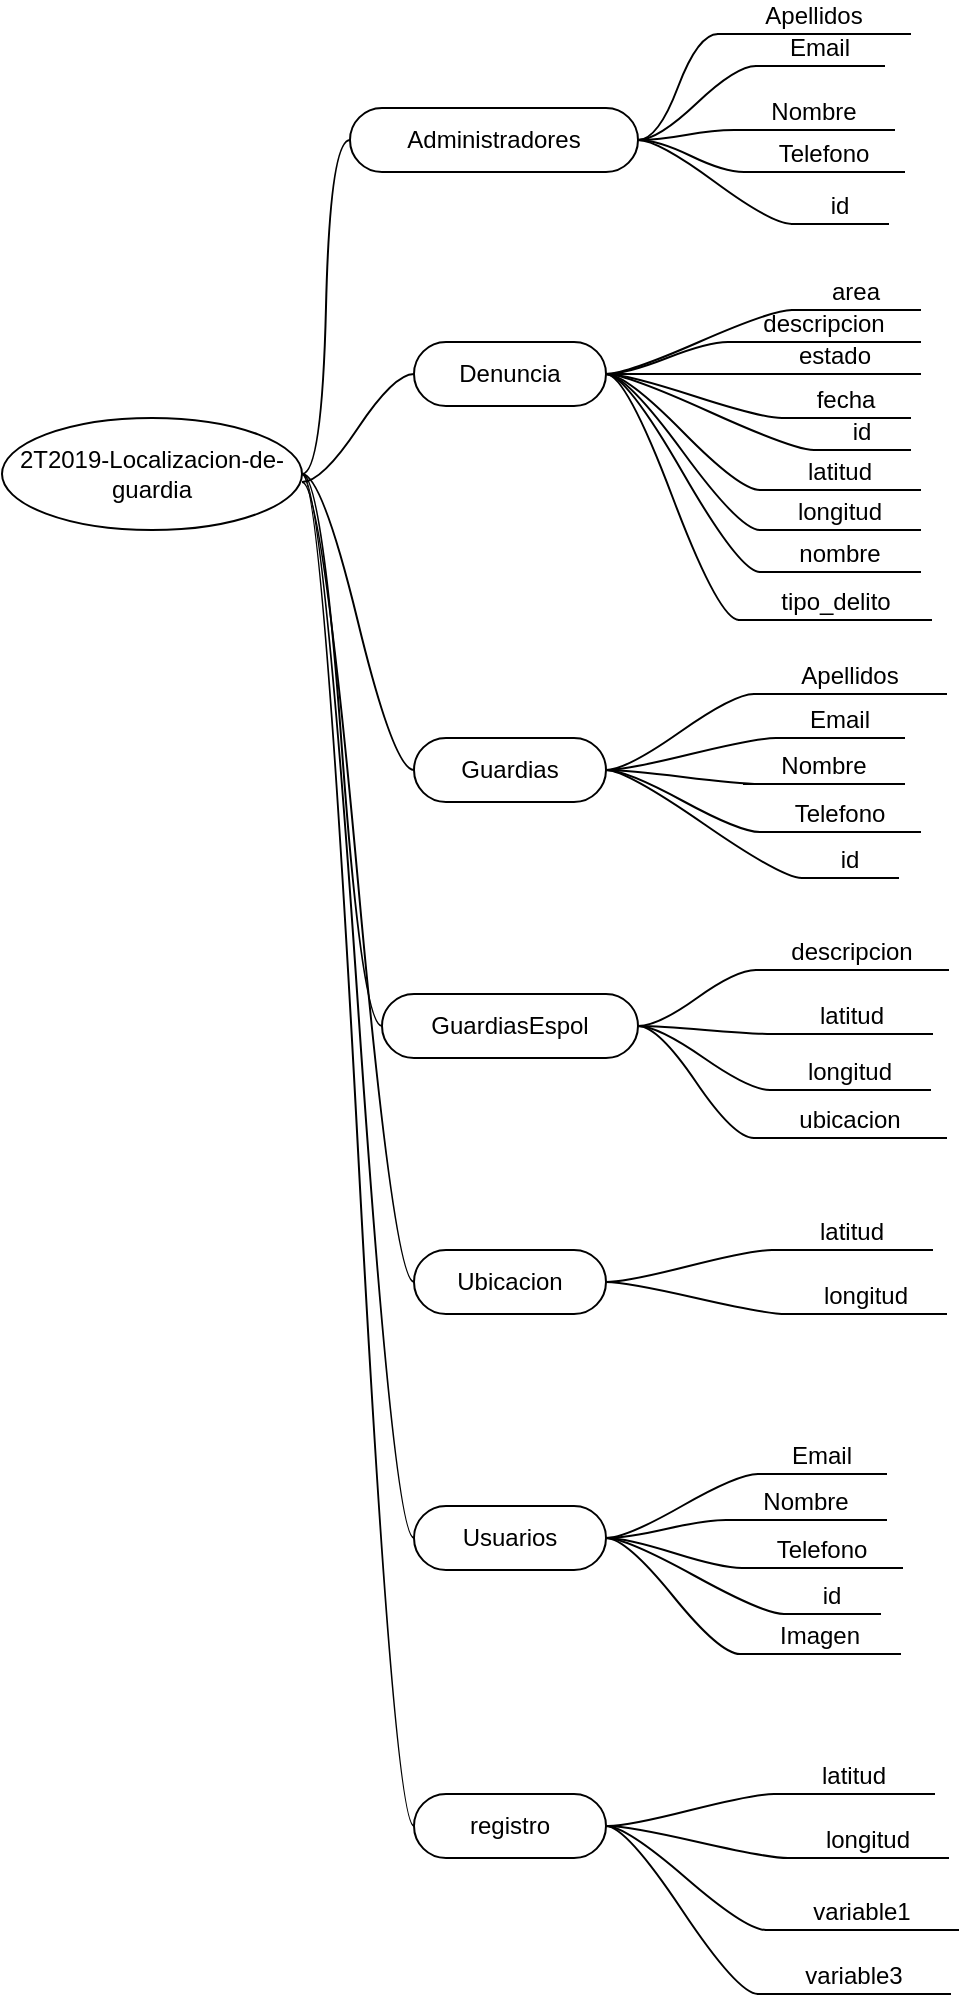 <mxfile version="12.5.6" type="google"><diagram id="XyI92iaTmCCFqA-Lwma0" name="Page-1"><mxGraphModel dx="1094" dy="1637" grid="1" gridSize="16" guides="1" tooltips="1" connect="1" arrows="1" fold="1" page="1" pageScale="1" pageWidth="827" pageHeight="1169" math="0" shadow="0"><root><mxCell id="0"/><mxCell id="1" parent="0"/><mxCell id="r7St7xpc87b6IzEFKBcz-1" value="2T2019-Localizacion-de-guardia" style="ellipse;whiteSpace=wrap;html=1;align=center;container=1;recursiveResize=0;treeFolding=1;treeMoving=1;" parent="1" vertex="1"><mxGeometry x="10" y="144" width="150" height="56" as="geometry"/></mxCell><mxCell id="r7St7xpc87b6IzEFKBcz-2" value="Denuncia" style="whiteSpace=wrap;html=1;rounded=1;arcSize=50;align=center;verticalAlign=middle;container=1;recursiveResize=0;strokeWidth=1;autosize=1;spacing=4;treeFolding=1;treeMoving=1;" parent="1" vertex="1"><mxGeometry x="216" y="106" width="96" height="32" as="geometry"/></mxCell><mxCell id="r7St7xpc87b6IzEFKBcz-3" value="" style="edgeStyle=entityRelationEdgeStyle;startArrow=none;endArrow=none;segment=10;curved=1;" parent="1" target="r7St7xpc87b6IzEFKBcz-2" edge="1"><mxGeometry relative="1" as="geometry"><mxPoint x="160" y="176" as="sourcePoint"/></mxGeometry></mxCell><mxCell id="r7St7xpc87b6IzEFKBcz-4" value="Guardias" style="whiteSpace=wrap;html=1;rounded=1;arcSize=50;align=center;verticalAlign=middle;container=1;recursiveResize=0;strokeWidth=1;autosize=1;spacing=4;treeFolding=1;treeMoving=1;" parent="1" vertex="1"><mxGeometry x="216" y="304" width="96" height="32" as="geometry"/></mxCell><mxCell id="r7St7xpc87b6IzEFKBcz-5" value="" style="edgeStyle=entityRelationEdgeStyle;startArrow=none;endArrow=none;segment=10;curved=1;exitX=1;exitY=0.5;exitDx=0;exitDy=0;" parent="1" source="r7St7xpc87b6IzEFKBcz-1" target="r7St7xpc87b6IzEFKBcz-4" edge="1"><mxGeometry relative="1" as="geometry"><mxPoint x="176" y="172" as="sourcePoint"/></mxGeometry></mxCell><mxCell id="r7St7xpc87b6IzEFKBcz-6" value="GuardiasEspol" style="whiteSpace=wrap;html=1;rounded=1;arcSize=50;align=center;verticalAlign=middle;container=1;recursiveResize=0;strokeWidth=1;autosize=1;spacing=4;treeFolding=1;treeMoving=1;" parent="1" vertex="1"><mxGeometry x="200" y="432" width="128" height="32" as="geometry"/></mxCell><mxCell id="r7St7xpc87b6IzEFKBcz-7" value="" style="edgeStyle=entityRelationEdgeStyle;startArrow=none;endArrow=none;segment=10;curved=1;exitX=1;exitY=0.5;exitDx=0;exitDy=0;" parent="1" source="r7St7xpc87b6IzEFKBcz-1" target="r7St7xpc87b6IzEFKBcz-6" edge="1"><mxGeometry relative="1" as="geometry"><mxPoint x="180" y="250" as="sourcePoint"/></mxGeometry></mxCell><mxCell id="r7St7xpc87b6IzEFKBcz-8" value="Ubicacion" style="whiteSpace=wrap;html=1;rounded=1;arcSize=50;align=center;verticalAlign=middle;container=1;recursiveResize=0;strokeWidth=1;autosize=1;spacing=4;treeFolding=1;treeMoving=1;" parent="1" vertex="1"><mxGeometry x="216" y="560" width="96" height="32" as="geometry"/></mxCell><mxCell id="r7St7xpc87b6IzEFKBcz-9" value="" style="edgeStyle=entityRelationEdgeStyle;startArrow=none;endArrow=none;segment=10;curved=1;" parent="1" target="r7St7xpc87b6IzEFKBcz-8" edge="1"><mxGeometry relative="1" as="geometry"><mxPoint x="160" y="176" as="sourcePoint"/></mxGeometry></mxCell><mxCell id="r7St7xpc87b6IzEFKBcz-10" value="Administradores" style="whiteSpace=wrap;html=1;rounded=1;arcSize=50;align=center;verticalAlign=middle;container=1;recursiveResize=0;strokeWidth=1;autosize=1;spacing=4;treeFolding=1;treeMoving=1;" parent="1" vertex="1"><mxGeometry x="184" y="-11" width="144" height="32" as="geometry"/></mxCell><mxCell id="r7St7xpc87b6IzEFKBcz-11" value="" style="edgeStyle=entityRelationEdgeStyle;startArrow=none;endArrow=none;segment=10;curved=1;exitX=1;exitY=0.5;exitDx=0;exitDy=0;" parent="1" source="r7St7xpc87b6IzEFKBcz-1" target="r7St7xpc87b6IzEFKBcz-10" edge="1"><mxGeometry relative="1" as="geometry"><mxPoint x="180" y="80" as="sourcePoint"/></mxGeometry></mxCell><mxCell id="r7St7xpc87b6IzEFKBcz-12" value="registro" style="whiteSpace=wrap;html=1;rounded=1;arcSize=50;align=center;verticalAlign=middle;container=1;recursiveResize=0;strokeWidth=1;autosize=1;spacing=4;treeFolding=1;treeMoving=1;" parent="1" vertex="1"><mxGeometry x="216" y="832" width="96" height="32" as="geometry"/></mxCell><mxCell id="r7St7xpc87b6IzEFKBcz-13" value="" style="edgeStyle=entityRelationEdgeStyle;startArrow=none;endArrow=none;segment=10;curved=1;exitX=1;exitY=0.5;exitDx=0;exitDy=0;" parent="1" source="r7St7xpc87b6IzEFKBcz-1" target="r7St7xpc87b6IzEFKBcz-12" edge="1"><mxGeometry relative="1" as="geometry"><mxPoint x="128" y="288" as="sourcePoint"/></mxGeometry></mxCell><mxCell id="r7St7xpc87b6IzEFKBcz-29" value="Nombre" style="whiteSpace=wrap;html=1;shape=partialRectangle;top=0;left=0;bottom=1;right=0;points=[[0,1],[1,1]];strokeColor=#000000;fillColor=none;align=center;verticalAlign=bottom;routingCenterY=0.5;snapToPoint=1;container=1;recursiveResize=0;autosize=1;treeFolding=1;treeMoving=1;" parent="1" vertex="1"><mxGeometry x="376" y="-16" width="80" height="16" as="geometry"/></mxCell><mxCell id="r7St7xpc87b6IzEFKBcz-30" value="" style="edgeStyle=entityRelationEdgeStyle;startArrow=none;endArrow=none;segment=10;curved=1;exitX=1;exitY=0.5;exitDx=0;exitDy=0;" parent="1" source="r7St7xpc87b6IzEFKBcz-10" target="r7St7xpc87b6IzEFKBcz-29" edge="1"><mxGeometry relative="1" as="geometry"><mxPoint x="312" y="40" as="sourcePoint"/></mxGeometry></mxCell><mxCell id="r7St7xpc87b6IzEFKBcz-31" value="Telefono" style="whiteSpace=wrap;html=1;shape=partialRectangle;top=0;left=0;bottom=1;right=0;points=[[0,1],[1,1]];strokeColor=#000000;fillColor=none;align=center;verticalAlign=bottom;routingCenterY=0.5;snapToPoint=1;container=1;recursiveResize=0;autosize=1;treeFolding=1;treeMoving=1;" parent="1" vertex="1"><mxGeometry x="381" y="5" width="80" height="16" as="geometry"/></mxCell><mxCell id="r7St7xpc87b6IzEFKBcz-32" value="" style="edgeStyle=entityRelationEdgeStyle;startArrow=none;endArrow=none;segment=10;curved=1;exitX=1;exitY=0.5;exitDx=0;exitDy=0;" parent="1" source="r7St7xpc87b6IzEFKBcz-10" target="r7St7xpc87b6IzEFKBcz-31" edge="1"><mxGeometry relative="1" as="geometry"><mxPoint x="312" y="65" as="sourcePoint"/></mxGeometry></mxCell><mxCell id="r7St7xpc87b6IzEFKBcz-33" value="id&lt;br&gt;" style="whiteSpace=wrap;html=1;shape=partialRectangle;top=0;left=0;bottom=1;right=0;points=[[0,1],[1,1]];strokeColor=#000000;fillColor=none;align=center;verticalAlign=bottom;routingCenterY=0.5;snapToPoint=1;container=1;recursiveResize=0;autosize=1;treeFolding=1;treeMoving=1;" parent="1" vertex="1"><mxGeometry x="405" y="32" width="48" height="15" as="geometry"/></mxCell><mxCell id="r7St7xpc87b6IzEFKBcz-34" value="" style="edgeStyle=entityRelationEdgeStyle;startArrow=none;endArrow=none;segment=10;curved=1;exitX=1;exitY=0.5;exitDx=0;exitDy=0;" parent="1" source="r7St7xpc87b6IzEFKBcz-10" target="r7St7xpc87b6IzEFKBcz-33" edge="1"><mxGeometry relative="1" as="geometry"><mxPoint x="312" y="100" as="sourcePoint"/></mxGeometry></mxCell><mxCell id="r7St7xpc87b6IzEFKBcz-37" value="Email" style="whiteSpace=wrap;html=1;shape=partialRectangle;top=0;left=0;bottom=1;right=0;points=[[0,1],[1,1]];strokeColor=#000000;fillColor=none;align=center;verticalAlign=bottom;routingCenterY=0.5;snapToPoint=1;container=1;recursiveResize=0;autosize=1;treeFolding=1;treeMoving=1;" parent="1" vertex="1"><mxGeometry x="387" y="-48" width="64" height="16" as="geometry"/></mxCell><mxCell id="r7St7xpc87b6IzEFKBcz-38" value="" style="edgeStyle=entityRelationEdgeStyle;startArrow=none;endArrow=none;segment=10;curved=1;exitX=1;exitY=0.5;exitDx=0;exitDy=0;" parent="1" source="r7St7xpc87b6IzEFKBcz-10" target="r7St7xpc87b6IzEFKBcz-37" edge="1"><mxGeometry relative="1" as="geometry"><mxPoint x="312" y="20" as="sourcePoint"/></mxGeometry></mxCell><mxCell id="r7St7xpc87b6IzEFKBcz-39" value="Apellidos" style="whiteSpace=wrap;html=1;shape=partialRectangle;top=0;left=0;bottom=1;right=0;points=[[0,1],[1,1]];strokeColor=#000000;fillColor=none;align=center;verticalAlign=bottom;routingCenterY=0.5;snapToPoint=1;container=1;recursiveResize=0;autosize=1;treeFolding=1;treeMoving=1;" parent="1" vertex="1"><mxGeometry x="368" y="-64" width="96" height="16" as="geometry"/></mxCell><mxCell id="r7St7xpc87b6IzEFKBcz-40" value="" style="edgeStyle=entityRelationEdgeStyle;startArrow=none;endArrow=none;segment=10;curved=1;exitX=1;exitY=0.5;exitDx=0;exitDy=0;entryX=0;entryY=1;entryDx=0;entryDy=0;" parent="1" source="r7St7xpc87b6IzEFKBcz-10" target="r7St7xpc87b6IzEFKBcz-39" edge="1"><mxGeometry relative="1" as="geometry"><mxPoint x="312" y="-8" as="sourcePoint"/><mxPoint x="344" y="-28" as="targetPoint"/></mxGeometry></mxCell><mxCell id="r7St7xpc87b6IzEFKBcz-45" value="" style="edgeStyle=entityRelationEdgeStyle;startArrow=none;endArrow=none;segment=10;curved=1;exitX=1;exitY=0.5;exitDx=0;exitDy=0;" parent="1" source="r7St7xpc87b6IzEFKBcz-2" target="r7St7xpc87b6IzEFKBcz-44" edge="1"><mxGeometry relative="1" as="geometry"><mxPoint x="312" y="120" as="sourcePoint"/></mxGeometry></mxCell><mxCell id="r7St7xpc87b6IzEFKBcz-47" value="" style="edgeStyle=entityRelationEdgeStyle;startArrow=none;endArrow=none;segment=10;curved=1;exitX=1;exitY=0.5;exitDx=0;exitDy=0;" parent="1" source="r7St7xpc87b6IzEFKBcz-2" target="r7St7xpc87b6IzEFKBcz-46" edge="1"><mxGeometry relative="1" as="geometry"><mxPoint x="320" y="152" as="sourcePoint"/></mxGeometry></mxCell><mxCell id="r7St7xpc87b6IzEFKBcz-49" value="estado" style="whiteSpace=wrap;html=1;shape=partialRectangle;top=0;left=0;bottom=1;right=0;points=[[0,1],[1,1]];strokeColor=#000000;fillColor=none;align=center;verticalAlign=bottom;routingCenterY=0.5;snapToPoint=1;container=1;recursiveResize=0;autosize=1;treeFolding=1;treeMoving=1;" parent="1" vertex="1"><mxGeometry x="384" y="106" width="85" height="16" as="geometry"/></mxCell><mxCell id="r7St7xpc87b6IzEFKBcz-46" value="descripcion" style="whiteSpace=wrap;html=1;shape=partialRectangle;top=0;left=0;bottom=1;right=0;points=[[0,1],[1,1]];strokeColor=#000000;fillColor=none;align=center;verticalAlign=bottom;routingCenterY=0.5;snapToPoint=1;container=1;recursiveResize=0;autosize=1;treeFolding=1;treeMoving=1;" parent="r7St7xpc87b6IzEFKBcz-49" vertex="1"><mxGeometry x="-11" y="-16" width="96" height="16" as="geometry"/></mxCell><mxCell id="r7St7xpc87b6IzEFKBcz-50" value="" style="edgeStyle=entityRelationEdgeStyle;startArrow=none;endArrow=none;segment=10;curved=1;exitX=1;exitY=0.5;exitDx=0;exitDy=0;" parent="1" source="r7St7xpc87b6IzEFKBcz-2" target="r7St7xpc87b6IzEFKBcz-49" edge="1"><mxGeometry relative="1" as="geometry"><mxPoint x="312" y="128" as="sourcePoint"/></mxGeometry></mxCell><mxCell id="r7St7xpc87b6IzEFKBcz-51" value="fecha" style="whiteSpace=wrap;html=1;shape=partialRectangle;top=0;left=0;bottom=1;right=0;points=[[0,1],[1,1]];strokeColor=#000000;fillColor=none;align=center;verticalAlign=bottom;routingCenterY=0.5;snapToPoint=1;container=1;recursiveResize=0;autosize=1;treeFolding=1;treeMoving=1;" parent="1" vertex="1"><mxGeometry x="400" y="128" width="64" height="16" as="geometry"/></mxCell><mxCell id="r7St7xpc87b6IzEFKBcz-52" value="" style="edgeStyle=entityRelationEdgeStyle;startArrow=none;endArrow=none;segment=10;curved=1;exitX=1;exitY=0.5;exitDx=0;exitDy=0;" parent="1" source="r7St7xpc87b6IzEFKBcz-2" target="r7St7xpc87b6IzEFKBcz-51" edge="1"><mxGeometry relative="1" as="geometry"><mxPoint x="312" y="128" as="sourcePoint"/></mxGeometry></mxCell><mxCell id="r7St7xpc87b6IzEFKBcz-53" value="id" style="whiteSpace=wrap;html=1;shape=partialRectangle;top=0;left=0;bottom=1;right=0;points=[[0,1],[1,1]];strokeColor=#000000;fillColor=none;align=center;verticalAlign=bottom;routingCenterY=0.5;snapToPoint=1;container=1;recursiveResize=0;autosize=1;treeFolding=1;treeMoving=1;" parent="1" vertex="1"><mxGeometry x="416" y="144" width="48" height="16" as="geometry"/></mxCell><mxCell id="r7St7xpc87b6IzEFKBcz-54" value="" style="edgeStyle=entityRelationEdgeStyle;startArrow=none;endArrow=none;segment=10;curved=1;exitX=1;exitY=0.5;exitDx=0;exitDy=0;" parent="1" source="r7St7xpc87b6IzEFKBcz-2" target="r7St7xpc87b6IzEFKBcz-53" edge="1"><mxGeometry relative="1" as="geometry"><mxPoint x="312" y="208" as="sourcePoint"/></mxGeometry></mxCell><mxCell id="r7St7xpc87b6IzEFKBcz-55" value="latitud" style="whiteSpace=wrap;html=1;shape=partialRectangle;top=0;left=0;bottom=1;right=0;points=[[0,1],[1,1]];strokeColor=#000000;fillColor=none;align=center;verticalAlign=bottom;routingCenterY=0.5;snapToPoint=1;container=1;recursiveResize=0;autosize=1;treeFolding=1;treeMoving=1;" parent="1" vertex="1"><mxGeometry x="389" y="164" width="80" height="16" as="geometry"/></mxCell><mxCell id="r7St7xpc87b6IzEFKBcz-56" value="" style="edgeStyle=entityRelationEdgeStyle;startArrow=none;endArrow=none;segment=10;curved=1;exitX=1;exitY=0.5;exitDx=0;exitDy=0;" parent="1" source="r7St7xpc87b6IzEFKBcz-2" target="r7St7xpc87b6IzEFKBcz-55" edge="1"><mxGeometry relative="1" as="geometry"><mxPoint x="312" y="228" as="sourcePoint"/></mxGeometry></mxCell><mxCell id="r7St7xpc87b6IzEFKBcz-57" value="longitud" style="whiteSpace=wrap;html=1;shape=partialRectangle;top=0;left=0;bottom=1;right=0;points=[[0,1],[1,1]];strokeColor=#000000;fillColor=none;align=center;verticalAlign=bottom;routingCenterY=0.5;snapToPoint=1;container=1;recursiveResize=0;autosize=1;treeFolding=1;treeMoving=1;" parent="1" vertex="1"><mxGeometry x="389" y="184" width="80" height="16" as="geometry"/></mxCell><mxCell id="r7St7xpc87b6IzEFKBcz-58" value="" style="edgeStyle=entityRelationEdgeStyle;startArrow=none;endArrow=none;segment=10;curved=1;exitX=1;exitY=0.5;exitDx=0;exitDy=0;" parent="1" source="r7St7xpc87b6IzEFKBcz-2" target="r7St7xpc87b6IzEFKBcz-57" edge="1"><mxGeometry relative="1" as="geometry"><mxPoint x="312" y="248" as="sourcePoint"/></mxGeometry></mxCell><mxCell id="r7St7xpc87b6IzEFKBcz-59" value="nombre" style="whiteSpace=wrap;html=1;shape=partialRectangle;top=0;left=0;bottom=1;right=0;points=[[0,1],[1,1]];strokeColor=#000000;fillColor=none;align=center;verticalAlign=bottom;routingCenterY=0.5;snapToPoint=1;container=1;recursiveResize=0;autosize=1;treeFolding=1;treeMoving=1;" parent="1" vertex="1"><mxGeometry x="389" y="205" width="80" height="16" as="geometry"/></mxCell><mxCell id="r7St7xpc87b6IzEFKBcz-60" value="" style="edgeStyle=entityRelationEdgeStyle;startArrow=none;endArrow=none;segment=10;curved=1;exitX=1;exitY=0.5;exitDx=0;exitDy=0;" parent="1" source="r7St7xpc87b6IzEFKBcz-2" target="r7St7xpc87b6IzEFKBcz-59" edge="1"><mxGeometry relative="1" as="geometry"><mxPoint x="312" y="128" as="sourcePoint"/></mxGeometry></mxCell><mxCell id="r7St7xpc87b6IzEFKBcz-61" value="tipo_delito" style="whiteSpace=wrap;html=1;shape=partialRectangle;top=0;left=0;bottom=1;right=0;points=[[0,1],[1,1]];strokeColor=#000000;fillColor=none;align=center;verticalAlign=bottom;routingCenterY=0.5;snapToPoint=1;container=1;recursiveResize=0;autosize=1;treeFolding=1;treeMoving=1;" parent="1" vertex="1"><mxGeometry x="378.5" y="229" width="96" height="16" as="geometry"/></mxCell><mxCell id="r7St7xpc87b6IzEFKBcz-62" value="" style="edgeStyle=entityRelationEdgeStyle;startArrow=none;endArrow=none;segment=10;curved=1;exitX=1;exitY=0.5;exitDx=0;exitDy=0;" parent="1" source="r7St7xpc87b6IzEFKBcz-2" target="r7St7xpc87b6IzEFKBcz-61" edge="1"><mxGeometry relative="1" as="geometry"><mxPoint x="312" y="293" as="sourcePoint"/></mxGeometry></mxCell><mxCell id="r7St7xpc87b6IzEFKBcz-44" value="area" style="whiteSpace=wrap;html=1;shape=partialRectangle;top=0;left=0;bottom=1;right=0;points=[[0,1],[1,1]];strokeColor=#000000;fillColor=none;align=center;verticalAlign=bottom;routingCenterY=0.5;snapToPoint=1;container=1;recursiveResize=0;autosize=1;treeFolding=1;treeMoving=1;" parent="1" vertex="1"><mxGeometry x="405" y="74" width="64" height="16" as="geometry"/></mxCell><mxCell id="r7St7xpc87b6IzEFKBcz-81" value="Nombre" style="whiteSpace=wrap;html=1;shape=partialRectangle;top=0;left=0;bottom=1;right=0;points=[[0,1],[1,1]];strokeColor=#000000;fillColor=none;align=center;verticalAlign=bottom;routingCenterY=0.5;snapToPoint=1;container=1;recursiveResize=0;autosize=1;treeFolding=1;treeMoving=1;" parent="1" vertex="1"><mxGeometry x="381" y="311" width="80" height="16" as="geometry"/></mxCell><mxCell id="r7St7xpc87b6IzEFKBcz-82" value="Telefono" style="whiteSpace=wrap;html=1;shape=partialRectangle;top=0;left=0;bottom=1;right=0;points=[[0,1],[1,1]];strokeColor=#000000;fillColor=none;align=center;verticalAlign=bottom;routingCenterY=0.5;snapToPoint=1;container=1;recursiveResize=0;autosize=1;treeFolding=1;treeMoving=1;" parent="1" vertex="1"><mxGeometry x="389" y="335" width="80" height="16" as="geometry"/></mxCell><mxCell id="r7St7xpc87b6IzEFKBcz-83" value="id&lt;br&gt;" style="whiteSpace=wrap;html=1;shape=partialRectangle;top=0;left=0;bottom=1;right=0;points=[[0,1],[1,1]];strokeColor=#000000;fillColor=none;align=center;verticalAlign=bottom;routingCenterY=0.5;snapToPoint=1;container=1;recursiveResize=0;autosize=1;treeFolding=1;treeMoving=1;" parent="1" vertex="1"><mxGeometry x="410" y="359" width="48" height="15" as="geometry"/></mxCell><mxCell id="r7St7xpc87b6IzEFKBcz-84" value="Email" style="whiteSpace=wrap;html=1;shape=partialRectangle;top=0;left=0;bottom=1;right=0;points=[[0,1],[1,1]];strokeColor=#000000;fillColor=none;align=center;verticalAlign=bottom;routingCenterY=0.5;snapToPoint=1;container=1;recursiveResize=0;autosize=1;treeFolding=1;treeMoving=1;" parent="1" vertex="1"><mxGeometry x="397" y="288" width="64" height="16" as="geometry"/></mxCell><mxCell id="r7St7xpc87b6IzEFKBcz-85" value="Apellidos" style="whiteSpace=wrap;html=1;shape=partialRectangle;top=0;left=0;bottom=1;right=0;points=[[0,1],[1,1]];strokeColor=#000000;fillColor=none;align=center;verticalAlign=bottom;routingCenterY=0.5;snapToPoint=1;container=1;recursiveResize=0;autosize=1;treeFolding=1;treeMoving=1;" parent="1" vertex="1"><mxGeometry x="386" y="266" width="96" height="16" as="geometry"/></mxCell><mxCell id="r7St7xpc87b6IzEFKBcz-86" value="" style="edgeStyle=entityRelationEdgeStyle;startArrow=none;endArrow=none;segment=10;curved=1;exitX=1;exitY=0.5;exitDx=0;exitDy=0;entryX=0;entryY=1;entryDx=0;entryDy=0;" parent="1" source="r7St7xpc87b6IzEFKBcz-4" target="r7St7xpc87b6IzEFKBcz-85" edge="1"><mxGeometry relative="1" as="geometry"><mxPoint x="291" y="251" as="sourcePoint"/><mxPoint x="368" y="282" as="targetPoint"/></mxGeometry></mxCell><mxCell id="r7St7xpc87b6IzEFKBcz-87" value="" style="edgeStyle=entityRelationEdgeStyle;startArrow=none;endArrow=none;segment=10;curved=1;exitX=1;exitY=0.5;exitDx=0;exitDy=0;entryX=0;entryY=1;entryDx=0;entryDy=0;" parent="1" source="r7St7xpc87b6IzEFKBcz-4" target="r7St7xpc87b6IzEFKBcz-84" edge="1"><mxGeometry relative="1" as="geometry"><mxPoint x="317" y="267" as="sourcePoint"/><mxPoint x="394" y="298" as="targetPoint"/></mxGeometry></mxCell><mxCell id="r7St7xpc87b6IzEFKBcz-88" value="" style="edgeStyle=entityRelationEdgeStyle;startArrow=none;endArrow=none;segment=10;curved=1;exitX=1;exitY=0.5;exitDx=0;exitDy=0;" parent="1" source="r7St7xpc87b6IzEFKBcz-4" edge="1"><mxGeometry relative="1" as="geometry"><mxPoint x="312" y="296" as="sourcePoint"/><mxPoint x="389" y="327" as="targetPoint"/></mxGeometry></mxCell><mxCell id="r7St7xpc87b6IzEFKBcz-89" value="" style="edgeStyle=entityRelationEdgeStyle;startArrow=none;endArrow=none;segment=10;curved=1;exitX=1;exitY=0.5;exitDx=0;exitDy=0;" parent="1" edge="1"><mxGeometry relative="1" as="geometry"><mxPoint x="312" y="320" as="sourcePoint"/><mxPoint x="389" y="351" as="targetPoint"/></mxGeometry></mxCell><mxCell id="r7St7xpc87b6IzEFKBcz-90" value="" style="edgeStyle=entityRelationEdgeStyle;startArrow=none;endArrow=none;segment=10;curved=1;exitX=1;exitY=0.5;exitDx=0;exitDy=0;entryX=0;entryY=1;entryDx=0;entryDy=0;" parent="1" source="r7St7xpc87b6IzEFKBcz-4" target="r7St7xpc87b6IzEFKBcz-83" edge="1"><mxGeometry relative="1" as="geometry"><mxPoint x="328" y="343" as="sourcePoint"/><mxPoint x="405" y="374" as="targetPoint"/></mxGeometry></mxCell><mxCell id="r7St7xpc87b6IzEFKBcz-93" value="descripcion" style="whiteSpace=wrap;html=1;shape=partialRectangle;top=0;left=0;bottom=1;right=0;points=[[0,1],[1,1]];strokeColor=#000000;fillColor=none;align=center;verticalAlign=bottom;routingCenterY=0.5;snapToPoint=1;container=1;recursiveResize=0;autosize=1;treeFolding=1;treeMoving=1;" parent="1" vertex="1"><mxGeometry x="387" y="404" width="96" height="16" as="geometry"/></mxCell><mxCell id="r7St7xpc87b6IzEFKBcz-94" value="" style="edgeStyle=entityRelationEdgeStyle;startArrow=none;endArrow=none;segment=10;curved=1;exitX=1;exitY=0.5;exitDx=0;exitDy=0;" parent="1" source="r7St7xpc87b6IzEFKBcz-6" target="r7St7xpc87b6IzEFKBcz-93" edge="1"><mxGeometry relative="1" as="geometry"><mxPoint x="355" y="440" as="sourcePoint"/></mxGeometry></mxCell><mxCell id="r7St7xpc87b6IzEFKBcz-95" value="latitud" style="whiteSpace=wrap;html=1;shape=partialRectangle;top=0;left=0;bottom=1;right=0;points=[[0,1],[1,1]];strokeColor=#000000;fillColor=none;align=center;verticalAlign=bottom;routingCenterY=0.5;snapToPoint=1;container=1;recursiveResize=0;autosize=1;treeFolding=1;treeMoving=1;" parent="1" vertex="1"><mxGeometry x="395" y="436" width="80" height="16" as="geometry"/></mxCell><mxCell id="r7St7xpc87b6IzEFKBcz-96" value="" style="edgeStyle=entityRelationEdgeStyle;startArrow=none;endArrow=none;segment=10;curved=1;exitX=1;exitY=0.5;exitDx=0;exitDy=0;" parent="1" source="r7St7xpc87b6IzEFKBcz-6" target="r7St7xpc87b6IzEFKBcz-95" edge="1"><mxGeometry relative="1" as="geometry"><mxPoint x="355" y="472" as="sourcePoint"/></mxGeometry></mxCell><mxCell id="r7St7xpc87b6IzEFKBcz-97" value="longitud" style="whiteSpace=wrap;html=1;shape=partialRectangle;top=0;left=0;bottom=1;right=0;points=[[0,1],[1,1]];strokeColor=#000000;fillColor=none;align=center;verticalAlign=bottom;routingCenterY=0.5;snapToPoint=1;container=1;recursiveResize=0;autosize=1;treeFolding=1;treeMoving=1;" parent="1" vertex="1"><mxGeometry x="394" y="464" width="80" height="16" as="geometry"/></mxCell><mxCell id="r7St7xpc87b6IzEFKBcz-98" value="" style="edgeStyle=entityRelationEdgeStyle;startArrow=none;endArrow=none;segment=10;curved=1;exitX=1;exitY=0.5;exitDx=0;exitDy=0;" parent="1" source="r7St7xpc87b6IzEFKBcz-6" target="r7St7xpc87b6IzEFKBcz-97" edge="1"><mxGeometry relative="1" as="geometry"><mxPoint x="355" y="504" as="sourcePoint"/></mxGeometry></mxCell><mxCell id="r7St7xpc87b6IzEFKBcz-99" value="ubicacion" style="whiteSpace=wrap;html=1;shape=partialRectangle;top=0;left=0;bottom=1;right=0;points=[[0,1],[1,1]];strokeColor=#000000;fillColor=none;align=center;verticalAlign=bottom;routingCenterY=0.5;snapToPoint=1;container=1;recursiveResize=0;autosize=1;treeFolding=1;treeMoving=1;" parent="1" vertex="1"><mxGeometry x="386" y="488" width="96" height="16" as="geometry"/></mxCell><mxCell id="r7St7xpc87b6IzEFKBcz-100" value="" style="edgeStyle=entityRelationEdgeStyle;startArrow=none;endArrow=none;segment=10;curved=1;exitX=1;exitY=0.5;exitDx=0;exitDy=0;" parent="1" source="r7St7xpc87b6IzEFKBcz-6" target="r7St7xpc87b6IzEFKBcz-99" edge="1"><mxGeometry relative="1" as="geometry"><mxPoint x="354" y="524" as="sourcePoint"/></mxGeometry></mxCell><mxCell id="r7St7xpc87b6IzEFKBcz-101" value="latitud" style="whiteSpace=wrap;html=1;shape=partialRectangle;top=0;left=0;bottom=1;right=0;points=[[0,1],[1,1]];strokeColor=#000000;fillColor=none;align=center;verticalAlign=bottom;routingCenterY=0.5;snapToPoint=1;container=1;recursiveResize=0;autosize=1;treeFolding=1;treeMoving=1;" parent="1" vertex="1"><mxGeometry x="395" y="544" width="80" height="16" as="geometry"/></mxCell><mxCell id="r7St7xpc87b6IzEFKBcz-102" value="longitud" style="whiteSpace=wrap;html=1;shape=partialRectangle;top=0;left=0;bottom=1;right=0;points=[[0,1],[1,1]];strokeColor=#000000;fillColor=none;align=center;verticalAlign=bottom;routingCenterY=0.5;snapToPoint=1;container=1;recursiveResize=0;autosize=1;treeFolding=1;treeMoving=1;" parent="1" vertex="1"><mxGeometry x="402" y="576" width="80" height="16" as="geometry"/></mxCell><mxCell id="r7St7xpc87b6IzEFKBcz-104" value="" style="edgeStyle=entityRelationEdgeStyle;startArrow=none;endArrow=none;segment=10;curved=1;exitX=1;exitY=0.5;exitDx=0;exitDy=0;entryX=0;entryY=1;entryDx=0;entryDy=0;" parent="1" source="r7St7xpc87b6IzEFKBcz-8" target="r7St7xpc87b6IzEFKBcz-101" edge="1"><mxGeometry relative="1" as="geometry"><mxPoint x="319" y="568" as="sourcePoint"/><mxPoint x="386" y="572" as="targetPoint"/></mxGeometry></mxCell><mxCell id="r7St7xpc87b6IzEFKBcz-105" value="" style="edgeStyle=entityRelationEdgeStyle;startArrow=none;endArrow=none;segment=10;curved=1;exitX=1;exitY=0.5;exitDx=0;exitDy=0;entryX=0;entryY=1;entryDx=0;entryDy=0;" parent="1" source="r7St7xpc87b6IzEFKBcz-8" target="r7St7xpc87b6IzEFKBcz-102" edge="1"><mxGeometry relative="1" as="geometry"><mxPoint x="288" y="624" as="sourcePoint"/><mxPoint x="355" y="628" as="targetPoint"/></mxGeometry></mxCell><mxCell id="r7St7xpc87b6IzEFKBcz-106" value="Usuarios" style="whiteSpace=wrap;html=1;rounded=1;arcSize=50;align=center;verticalAlign=middle;container=1;recursiveResize=0;strokeWidth=1;autosize=1;spacing=4;treeFolding=1;treeMoving=1;" parent="1" vertex="1"><mxGeometry x="216" y="688" width="96" height="32" as="geometry"/></mxCell><mxCell id="r7St7xpc87b6IzEFKBcz-108" value="" style="edgeStyle=entityRelationEdgeStyle;startArrow=none;endArrow=none;segment=10;curved=1;exitX=1;exitY=0.5;exitDx=0;exitDy=0;entryX=0;entryY=0.5;entryDx=0;entryDy=0;" parent="1" source="r7St7xpc87b6IzEFKBcz-1" target="r7St7xpc87b6IzEFKBcz-106" edge="1"><mxGeometry relative="1" as="geometry"><mxPoint x="96" y="352" as="sourcePoint"/><mxPoint x="216" y="656" as="targetPoint"/></mxGeometry></mxCell><mxCell id="r7St7xpc87b6IzEFKBcz-109" value="Nombre" style="whiteSpace=wrap;html=1;shape=partialRectangle;top=0;left=0;bottom=1;right=0;points=[[0,1],[1,1]];strokeColor=#000000;fillColor=none;align=center;verticalAlign=bottom;routingCenterY=0.5;snapToPoint=1;container=1;recursiveResize=0;autosize=1;treeFolding=1;treeMoving=1;" parent="1" vertex="1"><mxGeometry x="372" y="679" width="80" height="16" as="geometry"/></mxCell><mxCell id="r7St7xpc87b6IzEFKBcz-110" value="Telefono" style="whiteSpace=wrap;html=1;shape=partialRectangle;top=0;left=0;bottom=1;right=0;points=[[0,1],[1,1]];strokeColor=#000000;fillColor=none;align=center;verticalAlign=bottom;routingCenterY=0.5;snapToPoint=1;container=1;recursiveResize=0;autosize=1;treeFolding=1;treeMoving=1;" parent="1" vertex="1"><mxGeometry x="380" y="703" width="80" height="16" as="geometry"/></mxCell><mxCell id="r7St7xpc87b6IzEFKBcz-111" value="id&lt;br&gt;" style="whiteSpace=wrap;html=1;shape=partialRectangle;top=0;left=0;bottom=1;right=0;points=[[0,1],[1,1]];strokeColor=#000000;fillColor=none;align=center;verticalAlign=bottom;routingCenterY=0.5;snapToPoint=1;container=1;recursiveResize=0;autosize=1;treeFolding=1;treeMoving=1;" parent="1" vertex="1"><mxGeometry x="401" y="727" width="48" height="15" as="geometry"/></mxCell><mxCell id="r7St7xpc87b6IzEFKBcz-112" value="Email" style="whiteSpace=wrap;html=1;shape=partialRectangle;top=0;left=0;bottom=1;right=0;points=[[0,1],[1,1]];strokeColor=#000000;fillColor=none;align=center;verticalAlign=bottom;routingCenterY=0.5;snapToPoint=1;container=1;recursiveResize=0;autosize=1;treeFolding=1;treeMoving=1;" parent="1" vertex="1"><mxGeometry x="388" y="656" width="64" height="16" as="geometry"/></mxCell><mxCell id="r7St7xpc87b6IzEFKBcz-113" value="Imagen" style="whiteSpace=wrap;html=1;shape=partialRectangle;top=0;left=0;bottom=1;right=0;points=[[0,1],[1,1]];strokeColor=#000000;fillColor=none;align=center;verticalAlign=bottom;routingCenterY=0.5;snapToPoint=1;container=1;recursiveResize=0;autosize=1;treeFolding=1;treeMoving=1;" parent="1" vertex="1"><mxGeometry x="379" y="746" width="80" height="16" as="geometry"/></mxCell><mxCell id="r7St7xpc87b6IzEFKBcz-114" value="" style="edgeStyle=entityRelationEdgeStyle;startArrow=none;endArrow=none;segment=10;curved=1;exitX=1;exitY=0.5;exitDx=0;exitDy=0;" parent="1" source="r7St7xpc87b6IzEFKBcz-106" target="r7St7xpc87b6IzEFKBcz-113" edge="1"><mxGeometry relative="1" as="geometry"><mxPoint x="339" y="782" as="sourcePoint"/></mxGeometry></mxCell><mxCell id="r7St7xpc87b6IzEFKBcz-115" value="" style="edgeStyle=entityRelationEdgeStyle;startArrow=none;endArrow=none;segment=10;curved=1;exitX=1;exitY=0.5;exitDx=0;exitDy=0;entryX=0;entryY=1;entryDx=0;entryDy=0;" parent="1" source="r7St7xpc87b6IzEFKBcz-106" target="r7St7xpc87b6IzEFKBcz-111" edge="1"><mxGeometry relative="1" as="geometry"><mxPoint x="328" y="684" as="sourcePoint"/><mxPoint x="395" y="742" as="targetPoint"/></mxGeometry></mxCell><mxCell id="r7St7xpc87b6IzEFKBcz-116" value="" style="edgeStyle=entityRelationEdgeStyle;startArrow=none;endArrow=none;segment=10;curved=1;exitX=1;exitY=0.5;exitDx=0;exitDy=0;entryX=0;entryY=1;entryDx=0;entryDy=0;" parent="1" source="r7St7xpc87b6IzEFKBcz-106" target="r7St7xpc87b6IzEFKBcz-110" edge="1"><mxGeometry relative="1" as="geometry"><mxPoint x="288" y="598" as="sourcePoint"/><mxPoint x="355" y="656" as="targetPoint"/></mxGeometry></mxCell><mxCell id="r7St7xpc87b6IzEFKBcz-117" value="" style="edgeStyle=entityRelationEdgeStyle;startArrow=none;endArrow=none;segment=10;curved=1;exitX=1;exitY=0.5;exitDx=0;exitDy=0;entryX=0;entryY=1;entryDx=0;entryDy=0;" parent="1" source="r7St7xpc87b6IzEFKBcz-106" target="r7St7xpc87b6IzEFKBcz-109" edge="1"><mxGeometry relative="1" as="geometry"><mxPoint x="301" y="635" as="sourcePoint"/><mxPoint x="368" y="693" as="targetPoint"/></mxGeometry></mxCell><mxCell id="r7St7xpc87b6IzEFKBcz-118" value="" style="edgeStyle=entityRelationEdgeStyle;startArrow=none;endArrow=none;segment=10;curved=1;exitX=1;exitY=0.5;exitDx=0;exitDy=0;entryX=0;entryY=1;entryDx=0;entryDy=0;" parent="1" source="r7St7xpc87b6IzEFKBcz-106" target="r7St7xpc87b6IzEFKBcz-112" edge="1"><mxGeometry relative="1" as="geometry"><mxPoint x="301" y="621" as="sourcePoint"/><mxPoint x="368" y="679" as="targetPoint"/></mxGeometry></mxCell><mxCell id="r7St7xpc87b6IzEFKBcz-119" value="latitud" style="whiteSpace=wrap;html=1;shape=partialRectangle;top=0;left=0;bottom=1;right=0;points=[[0,1],[1,1]];strokeColor=#000000;fillColor=none;align=center;verticalAlign=bottom;routingCenterY=0.5;snapToPoint=1;container=1;recursiveResize=0;autosize=1;treeFolding=1;treeMoving=1;" parent="1" vertex="1"><mxGeometry x="396" y="816" width="80" height="16" as="geometry"/></mxCell><mxCell id="r7St7xpc87b6IzEFKBcz-120" value="longitud" style="whiteSpace=wrap;html=1;shape=partialRectangle;top=0;left=0;bottom=1;right=0;points=[[0,1],[1,1]];strokeColor=#000000;fillColor=none;align=center;verticalAlign=bottom;routingCenterY=0.5;snapToPoint=1;container=1;recursiveResize=0;autosize=1;treeFolding=1;treeMoving=1;" parent="1" vertex="1"><mxGeometry x="403" y="848" width="80" height="16" as="geometry"/></mxCell><mxCell id="r7St7xpc87b6IzEFKBcz-121" value="" style="edgeStyle=entityRelationEdgeStyle;startArrow=none;endArrow=none;segment=10;curved=1;exitX=1;exitY=0.5;exitDx=0;exitDy=0;entryX=0;entryY=1;entryDx=0;entryDy=0;" parent="1" target="r7St7xpc87b6IzEFKBcz-119" edge="1"><mxGeometry relative="1" as="geometry"><mxPoint x="313" y="848" as="sourcePoint"/><mxPoint x="387" y="844" as="targetPoint"/></mxGeometry></mxCell><mxCell id="r7St7xpc87b6IzEFKBcz-122" value="" style="edgeStyle=entityRelationEdgeStyle;startArrow=none;endArrow=none;segment=10;curved=1;exitX=1;exitY=0.5;exitDx=0;exitDy=0;entryX=0;entryY=1;entryDx=0;entryDy=0;" parent="1" target="r7St7xpc87b6IzEFKBcz-120" edge="1"><mxGeometry relative="1" as="geometry"><mxPoint x="313" y="848" as="sourcePoint"/><mxPoint x="356" y="900" as="targetPoint"/></mxGeometry></mxCell><mxCell id="r7St7xpc87b6IzEFKBcz-123" value="variable1" style="whiteSpace=wrap;html=1;shape=partialRectangle;top=0;left=0;bottom=1;right=0;points=[[0,1],[1,1]];strokeColor=#000000;fillColor=none;align=center;verticalAlign=bottom;routingCenterY=0.5;snapToPoint=1;container=1;recursiveResize=0;autosize=1;treeFolding=1;treeMoving=1;" parent="1" vertex="1"><mxGeometry x="392" y="884" width="96" height="16" as="geometry"/></mxCell><mxCell id="r7St7xpc87b6IzEFKBcz-124" value="" style="edgeStyle=entityRelationEdgeStyle;startArrow=none;endArrow=none;segment=10;curved=1;exitX=1;exitY=0.5;exitDx=0;exitDy=0;" parent="1" source="r7St7xpc87b6IzEFKBcz-12" target="r7St7xpc87b6IzEFKBcz-123" edge="1"><mxGeometry relative="1" as="geometry"><mxPoint x="356" y="920" as="sourcePoint"/></mxGeometry></mxCell><mxCell id="r7St7xpc87b6IzEFKBcz-125" value="variable3" style="whiteSpace=wrap;html=1;shape=partialRectangle;top=0;left=0;bottom=1;right=0;points=[[0,1],[1,1]];strokeColor=#000000;fillColor=none;align=center;verticalAlign=bottom;routingCenterY=0.5;snapToPoint=1;container=1;recursiveResize=0;autosize=1;treeFolding=1;treeMoving=1;" parent="1" vertex="1"><mxGeometry x="388" y="916" width="96" height="16" as="geometry"/></mxCell><mxCell id="r7St7xpc87b6IzEFKBcz-126" value="" style="edgeStyle=entityRelationEdgeStyle;startArrow=none;endArrow=none;segment=10;curved=1;exitX=1;exitY=0.5;exitDx=0;exitDy=0;" parent="1" source="r7St7xpc87b6IzEFKBcz-12" target="r7St7xpc87b6IzEFKBcz-125" edge="1"><mxGeometry relative="1" as="geometry"><mxPoint x="356" y="952" as="sourcePoint"/></mxGeometry></mxCell></root></mxGraphModel></diagram></mxfile>